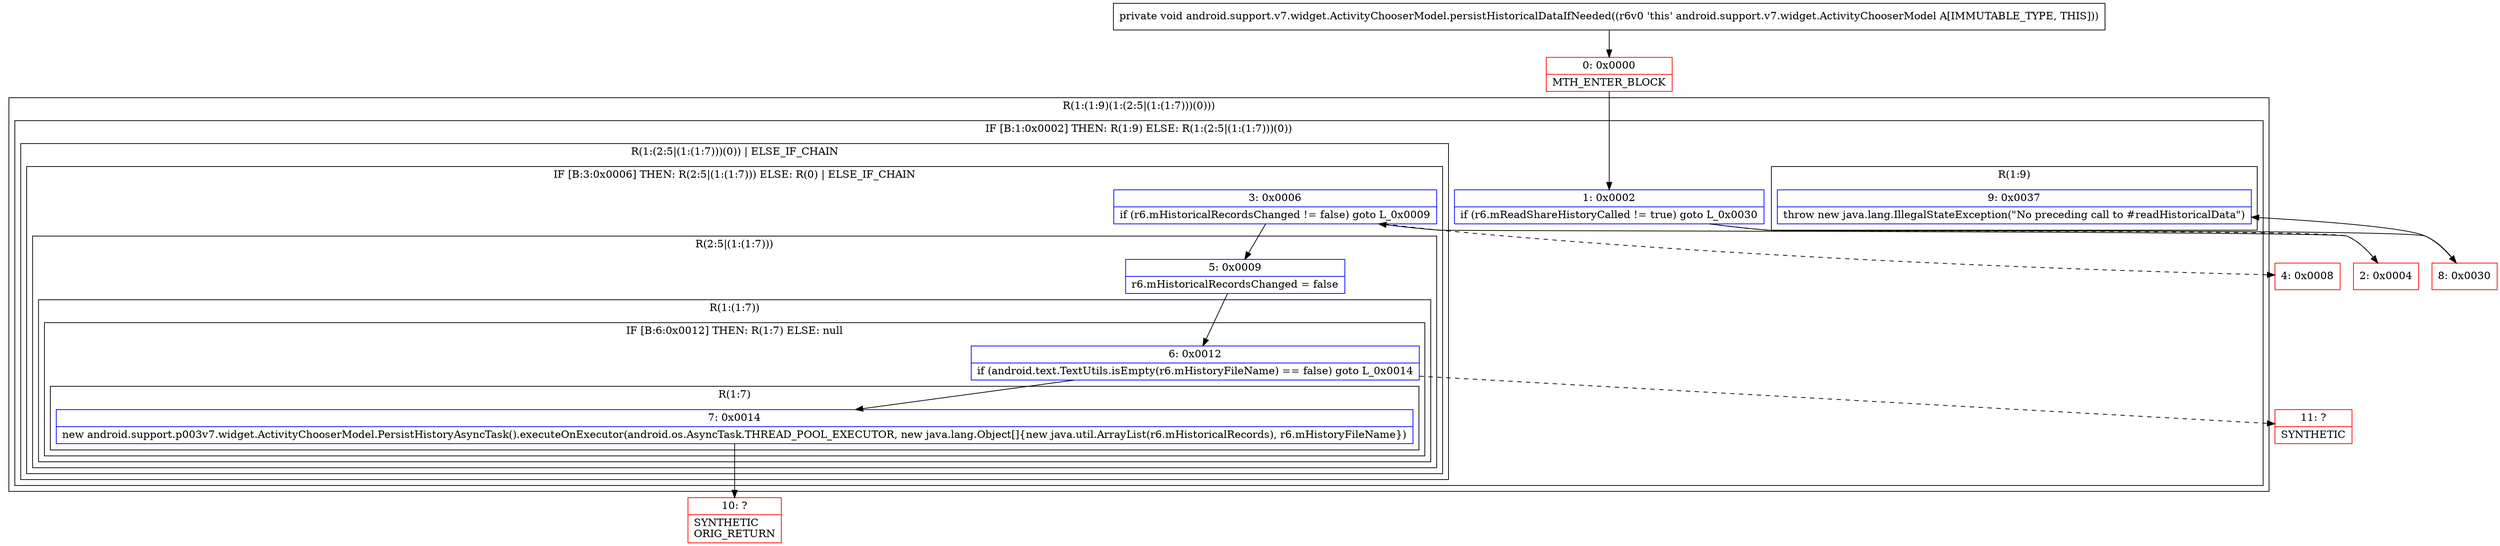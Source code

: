 digraph "CFG forandroid.support.v7.widget.ActivityChooserModel.persistHistoricalDataIfNeeded()V" {
subgraph cluster_Region_1810269300 {
label = "R(1:(1:9)(1:(2:5|(1:(1:7)))(0)))";
node [shape=record,color=blue];
subgraph cluster_IfRegion_811429259 {
label = "IF [B:1:0x0002] THEN: R(1:9) ELSE: R(1:(2:5|(1:(1:7)))(0))";
node [shape=record,color=blue];
Node_1 [shape=record,label="{1\:\ 0x0002|if (r6.mReadShareHistoryCalled != true) goto L_0x0030\l}"];
subgraph cluster_Region_2109407206 {
label = "R(1:9)";
node [shape=record,color=blue];
Node_9 [shape=record,label="{9\:\ 0x0037|throw new java.lang.IllegalStateException(\"No preceding call to #readHistoricalData\")\l}"];
}
subgraph cluster_Region_246649750 {
label = "R(1:(2:5|(1:(1:7)))(0)) | ELSE_IF_CHAIN\l";
node [shape=record,color=blue];
subgraph cluster_IfRegion_1370055440 {
label = "IF [B:3:0x0006] THEN: R(2:5|(1:(1:7))) ELSE: R(0) | ELSE_IF_CHAIN\l";
node [shape=record,color=blue];
Node_3 [shape=record,label="{3\:\ 0x0006|if (r6.mHistoricalRecordsChanged != false) goto L_0x0009\l}"];
subgraph cluster_Region_180579739 {
label = "R(2:5|(1:(1:7)))";
node [shape=record,color=blue];
Node_5 [shape=record,label="{5\:\ 0x0009|r6.mHistoricalRecordsChanged = false\l}"];
subgraph cluster_Region_539813610 {
label = "R(1:(1:7))";
node [shape=record,color=blue];
subgraph cluster_IfRegion_840040026 {
label = "IF [B:6:0x0012] THEN: R(1:7) ELSE: null";
node [shape=record,color=blue];
Node_6 [shape=record,label="{6\:\ 0x0012|if (android.text.TextUtils.isEmpty(r6.mHistoryFileName) == false) goto L_0x0014\l}"];
subgraph cluster_Region_683326187 {
label = "R(1:7)";
node [shape=record,color=blue];
Node_7 [shape=record,label="{7\:\ 0x0014|new android.support.p003v7.widget.ActivityChooserModel.PersistHistoryAsyncTask().executeOnExecutor(android.os.AsyncTask.THREAD_POOL_EXECUTOR, new java.lang.Object[]\{new java.util.ArrayList(r6.mHistoricalRecords), r6.mHistoryFileName\})\l}"];
}
}
}
}
subgraph cluster_Region_956610002 {
label = "R(0)";
node [shape=record,color=blue];
}
}
}
}
}
Node_0 [shape=record,color=red,label="{0\:\ 0x0000|MTH_ENTER_BLOCK\l}"];
Node_2 [shape=record,color=red,label="{2\:\ 0x0004}"];
Node_4 [shape=record,color=red,label="{4\:\ 0x0008}"];
Node_8 [shape=record,color=red,label="{8\:\ 0x0030}"];
Node_10 [shape=record,color=red,label="{10\:\ ?|SYNTHETIC\lORIG_RETURN\l}"];
Node_11 [shape=record,color=red,label="{11\:\ ?|SYNTHETIC\l}"];
MethodNode[shape=record,label="{private void android.support.v7.widget.ActivityChooserModel.persistHistoricalDataIfNeeded((r6v0 'this' android.support.v7.widget.ActivityChooserModel A[IMMUTABLE_TYPE, THIS])) }"];
MethodNode -> Node_0;
Node_1 -> Node_2[style=dashed];
Node_1 -> Node_8;
Node_3 -> Node_4[style=dashed];
Node_3 -> Node_5;
Node_5 -> Node_6;
Node_6 -> Node_7;
Node_6 -> Node_11[style=dashed];
Node_7 -> Node_10;
Node_0 -> Node_1;
Node_2 -> Node_3;
Node_8 -> Node_9;
}

